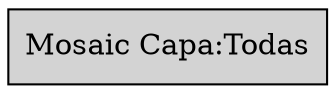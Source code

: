 digraph GraficaFILTRO { 
size="9,9" 
rankdir=LR 
node[shape=record,style=filled]
"Mosaic0"[label =" Mosaic Capa:Todas"]; 
}